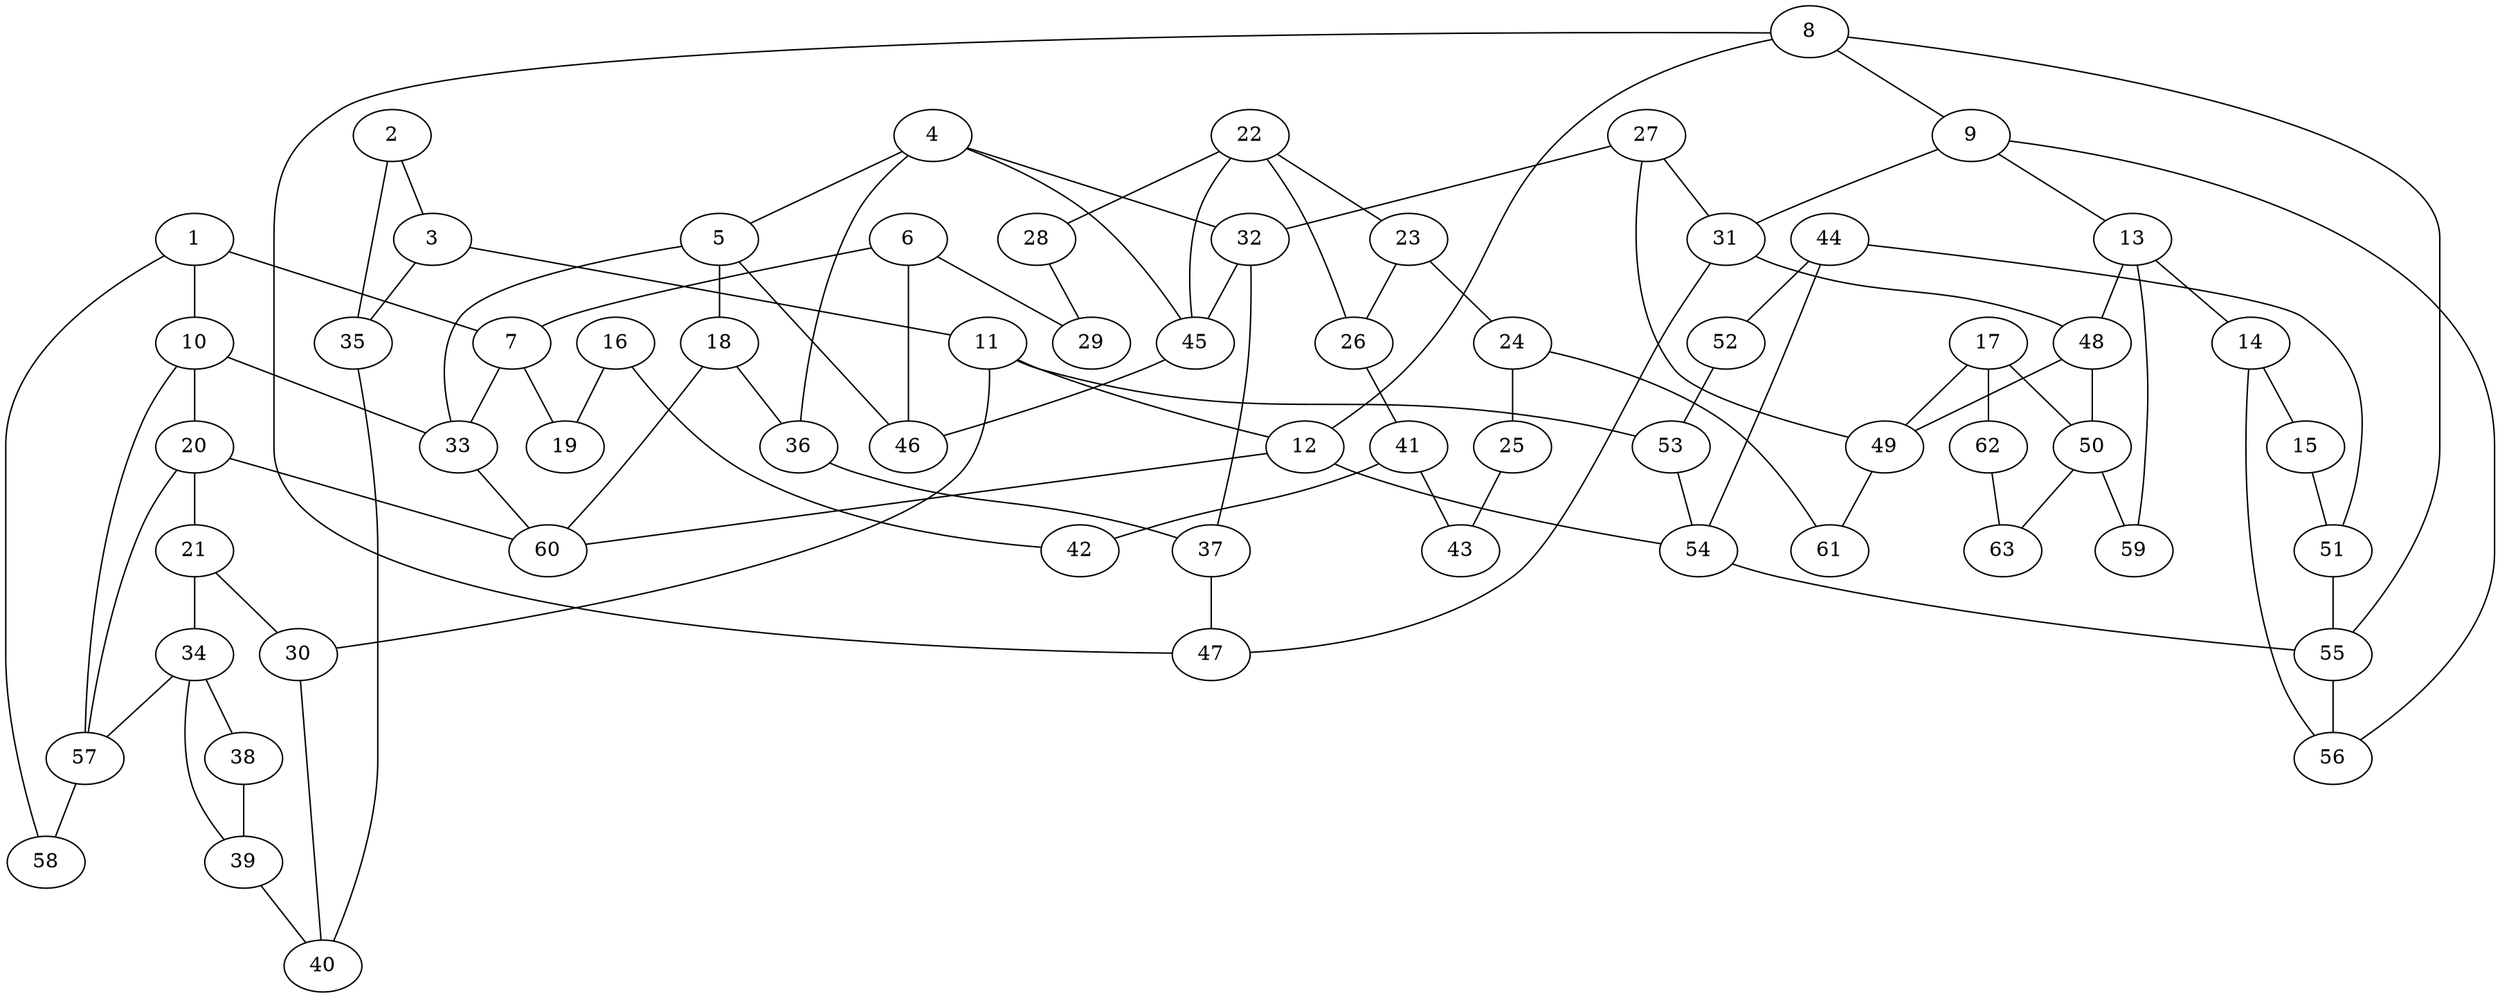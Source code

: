graph {

	1 -- 7
	1 -- 10
	1 -- 58
	2 -- 3
	2 -- 35
	3 -- 11
	3 -- 35
	4 -- 5
	4 -- 32
	4 -- 36
	4 -- 45
	5 -- 18
	5 -- 33
	5 -- 46
	6 -- 7
	6 -- 29
	6 -- 46
	7 -- 19
	7 -- 33
	8 -- 9
	8 -- 12
	8 -- 47
	8 -- 55
	9 -- 13
	9 -- 31
	9 -- 56
	10 -- 20
	10 -- 33
	10 -- 57
	11 -- 12
	11 -- 30
	11 -- 53
	12 -- 54
	12 -- 60
	13 -- 14
	13 -- 48
	13 -- 59
	14 -- 15
	14 -- 56
	15 -- 51
	16 -- 19
	16 -- 42
	17 -- 49
	17 -- 50
	17 -- 62
	18 -- 36
	18 -- 60
	20 -- 21
	20 -- 57
	20 -- 60
	21 -- 30
	21 -- 34
	22 -- 23
	22 -- 26
	22 -- 28
	22 -- 45
	23 -- 24
	23 -- 26
	24 -- 25
	24 -- 61
	25 -- 43
	26 -- 41
	27 -- 31
	27 -- 32
	27 -- 49
	28 -- 29
	30 -- 40
	31 -- 47
	31 -- 48
	32 -- 37
	32 -- 45
	33 -- 60
	34 -- 38
	34 -- 39
	34 -- 57
	35 -- 40
	36 -- 37
	37 -- 47
	38 -- 39
	39 -- 40
	41 -- 42
	41 -- 43
	44 -- 51
	44 -- 52
	44 -- 54
	45 -- 46
	48 -- 49
	48 -- 50
	49 -- 61
	50 -- 59
	50 -- 63
	51 -- 55
	52 -- 53
	53 -- 54
	54 -- 55
	55 -- 56
	57 -- 58
	62 -- 63

}
